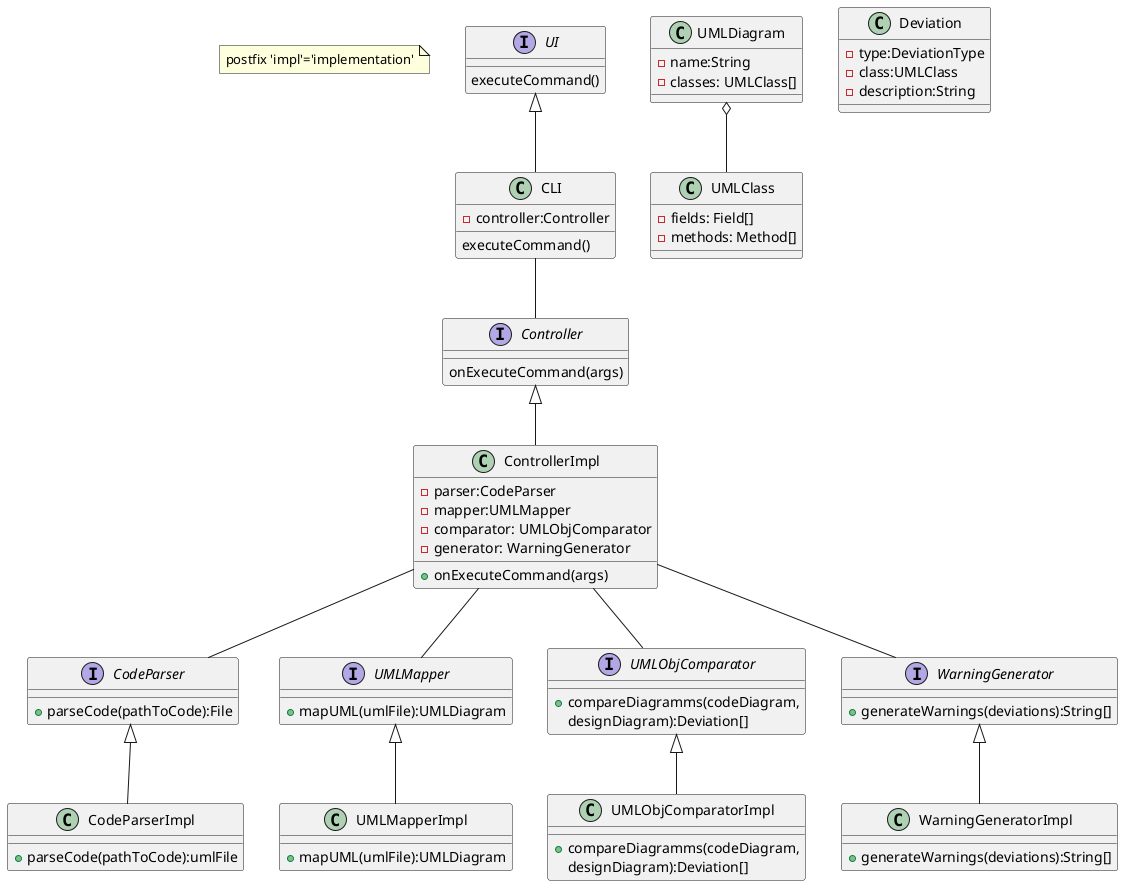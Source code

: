 @startuml
'https://plantuml.com/class-diagram
note "postfix 'impl'='implementation'" as N1
interface Controller{
    onExecuteCommand(args)
}
class ControllerImpl{
- parser:CodeParser
- mapper:UMLMapper
- comparator: UMLObjComparator
- generator: WarningGenerator
+ onExecuteCommand(args)
}
interface CodeParser{
+ parseCode(pathToCode):File
}
class CodeParserImpl{
+ parseCode(pathToCode):umlFile
}
interface UMLMapper{
+ mapUML(umlFile):UMLDiagram
}
class UMLMapperImpl{
+ mapUML(umlFile):UMLDiagram
}
interface UMLObjComparator{
+ compareDiagramms(codeDiagram,
designDiagram):Deviation[]
}
class UMLObjComparatorImpl{
+ compareDiagramms(codeDiagram,
designDiagram):Deviation[]
}
interface WarningGenerator{
+ generateWarnings(deviations):String[]
}
class WarningGeneratorImpl{
+ generateWarnings(deviations):String[]
}
interface UI{
    executeCommand()
}
class CLI{
- controller:Controller
executeCommand()
}
class UMLDiagram{
- name:String
- classes: UMLClass[]
}

class UMLClass{
- fields: Field[]
- methods: Method[]
}

class Deviation{
- type:DeviationType
- class:UMLClass
- description:String
}

Controller <|-- ControllerImpl
CodeParser <|-- CodeParserImpl
UMLMapper <|-- UMLMapperImpl
UMLObjComparator <|-- UMLObjComparatorImpl
WarningGenerator <|-- WarningGeneratorImpl
UI <|-- CLI

ControllerImpl -- CodeParser
ControllerImpl -- UMLMapper
ControllerImpl -- UMLObjComparator
ControllerImpl -- WarningGenerator

CLI -- Controller

UMLDiagram o-- UMLClass

@enduml